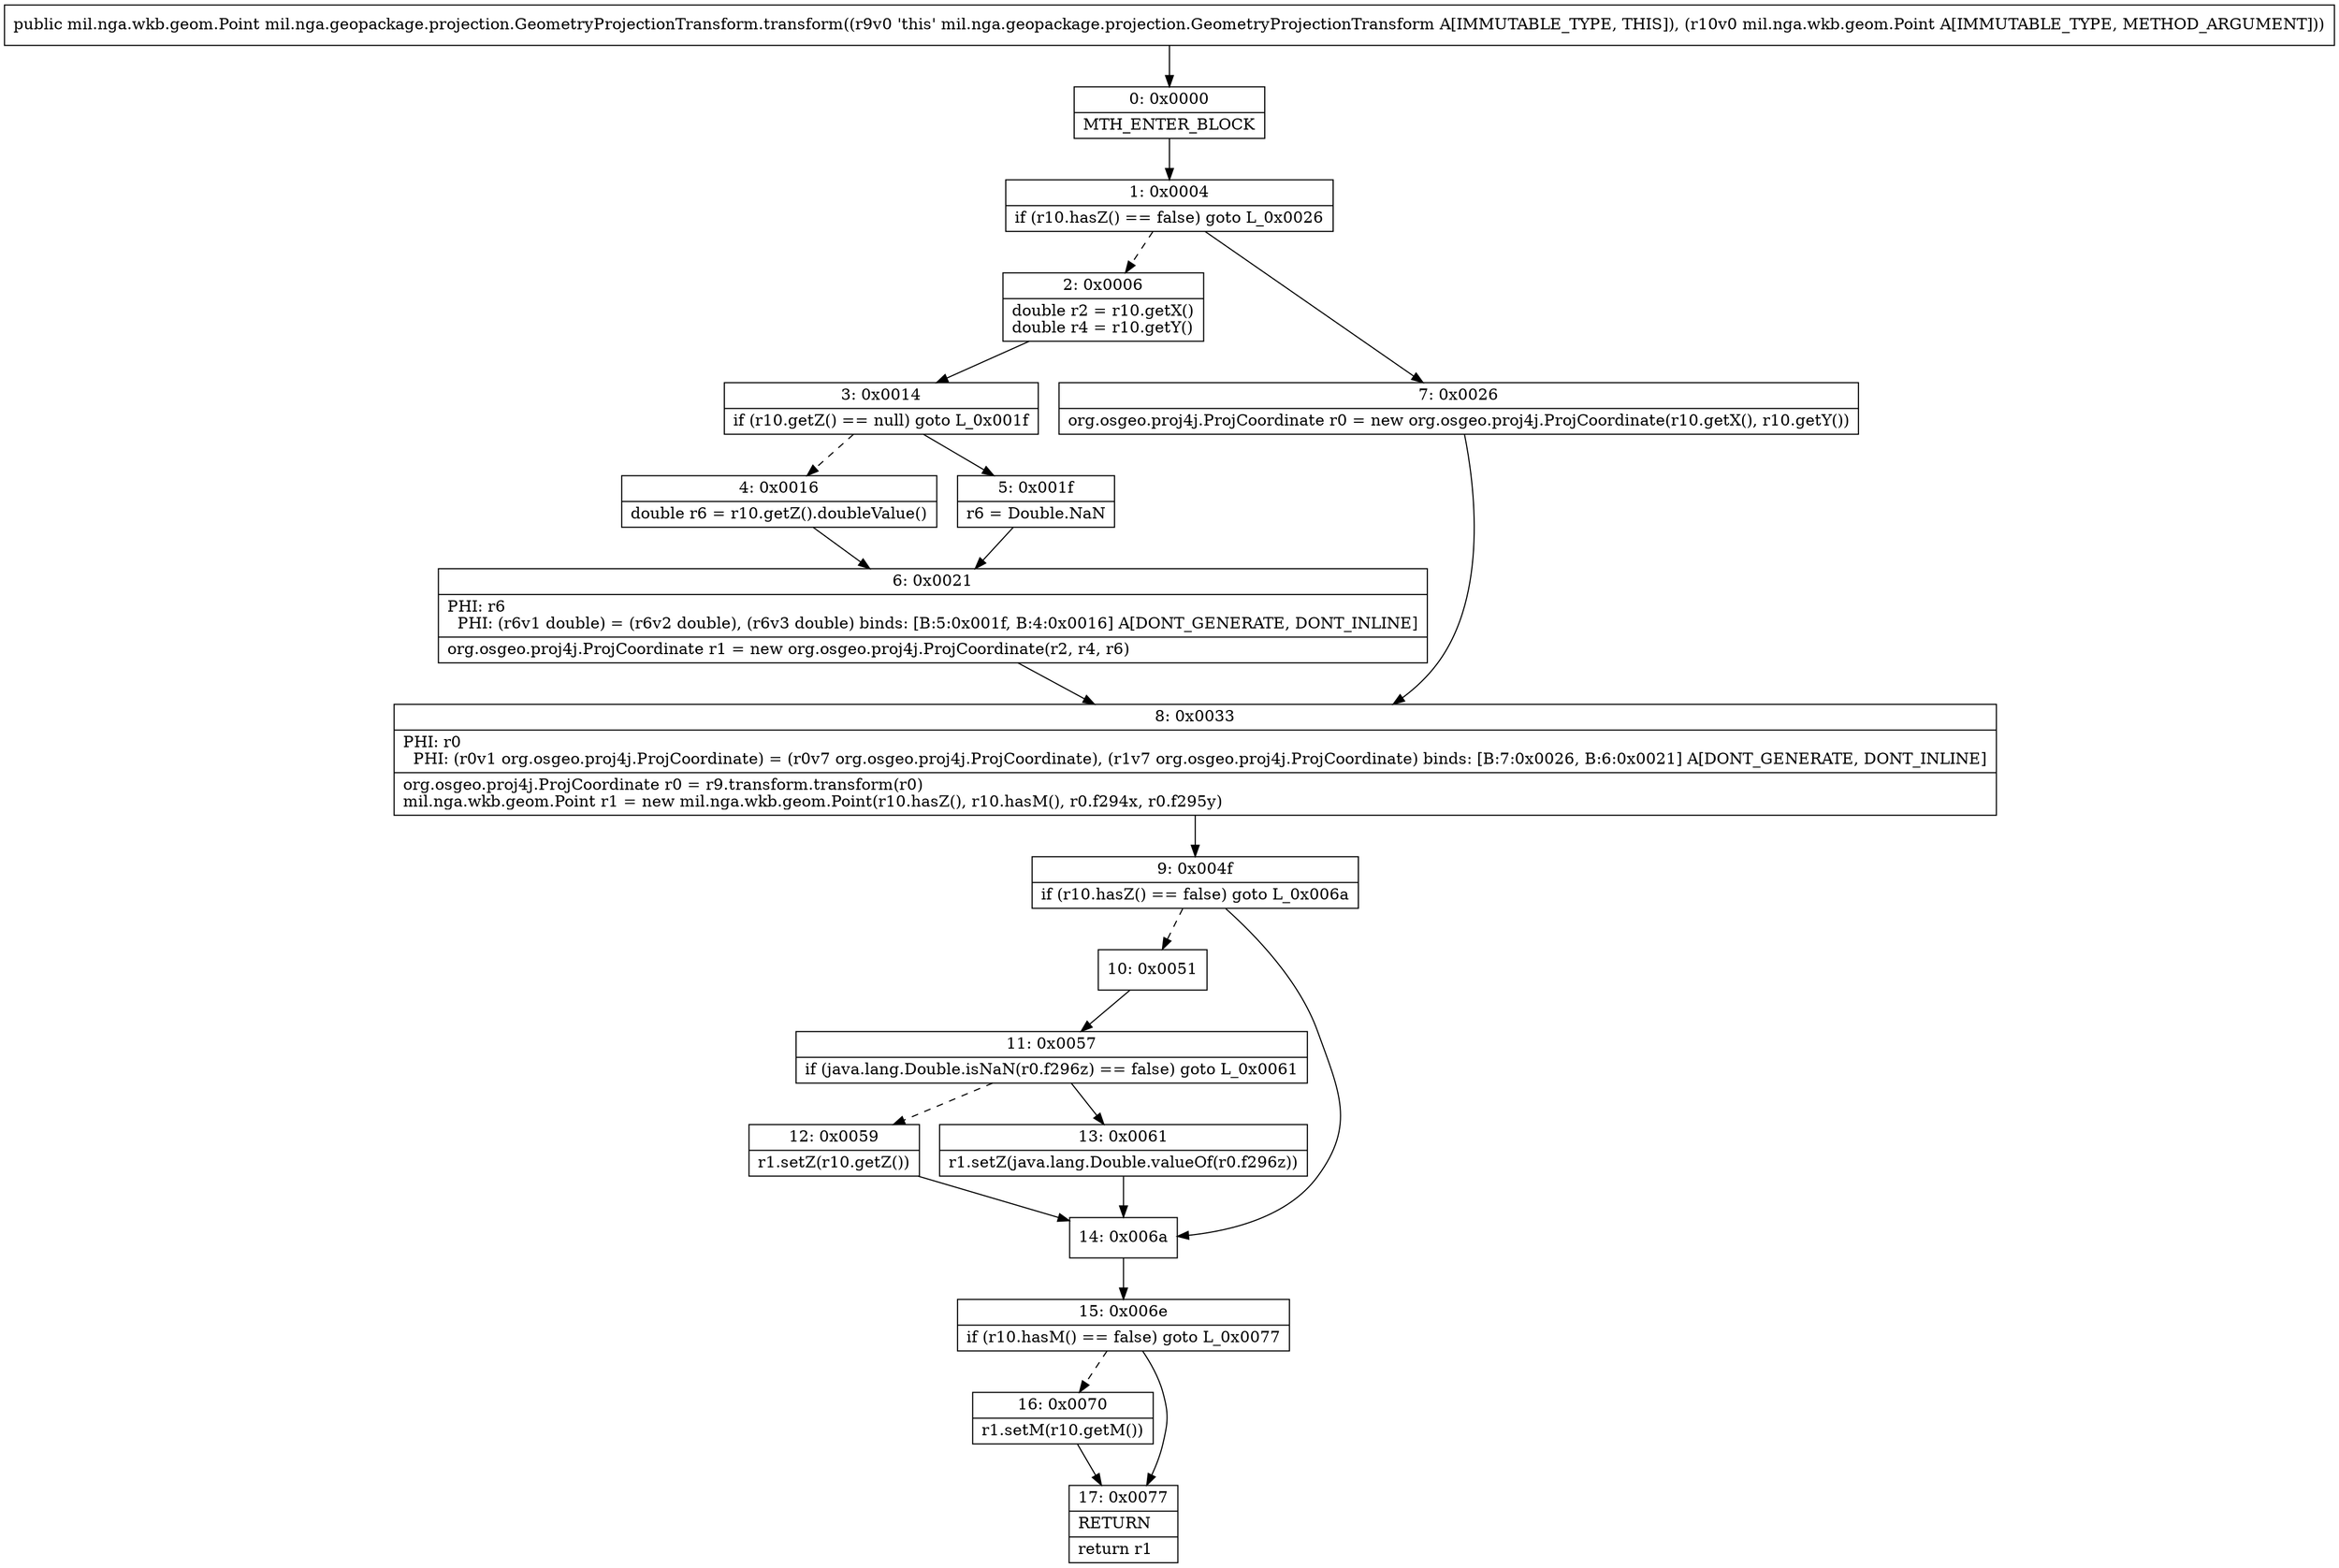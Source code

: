 digraph "CFG formil.nga.geopackage.projection.GeometryProjectionTransform.transform(Lmil\/nga\/wkb\/geom\/Point;)Lmil\/nga\/wkb\/geom\/Point;" {
Node_0 [shape=record,label="{0\:\ 0x0000|MTH_ENTER_BLOCK\l}"];
Node_1 [shape=record,label="{1\:\ 0x0004|if (r10.hasZ() == false) goto L_0x0026\l}"];
Node_2 [shape=record,label="{2\:\ 0x0006|double r2 = r10.getX()\ldouble r4 = r10.getY()\l}"];
Node_3 [shape=record,label="{3\:\ 0x0014|if (r10.getZ() == null) goto L_0x001f\l}"];
Node_4 [shape=record,label="{4\:\ 0x0016|double r6 = r10.getZ().doubleValue()\l}"];
Node_5 [shape=record,label="{5\:\ 0x001f|r6 = Double.NaN\l}"];
Node_6 [shape=record,label="{6\:\ 0x0021|PHI: r6 \l  PHI: (r6v1 double) = (r6v2 double), (r6v3 double) binds: [B:5:0x001f, B:4:0x0016] A[DONT_GENERATE, DONT_INLINE]\l|org.osgeo.proj4j.ProjCoordinate r1 = new org.osgeo.proj4j.ProjCoordinate(r2, r4, r6)\l}"];
Node_7 [shape=record,label="{7\:\ 0x0026|org.osgeo.proj4j.ProjCoordinate r0 = new org.osgeo.proj4j.ProjCoordinate(r10.getX(), r10.getY())\l}"];
Node_8 [shape=record,label="{8\:\ 0x0033|PHI: r0 \l  PHI: (r0v1 org.osgeo.proj4j.ProjCoordinate) = (r0v7 org.osgeo.proj4j.ProjCoordinate), (r1v7 org.osgeo.proj4j.ProjCoordinate) binds: [B:7:0x0026, B:6:0x0021] A[DONT_GENERATE, DONT_INLINE]\l|org.osgeo.proj4j.ProjCoordinate r0 = r9.transform.transform(r0)\lmil.nga.wkb.geom.Point r1 = new mil.nga.wkb.geom.Point(r10.hasZ(), r10.hasM(), r0.f294x, r0.f295y)\l}"];
Node_9 [shape=record,label="{9\:\ 0x004f|if (r10.hasZ() == false) goto L_0x006a\l}"];
Node_10 [shape=record,label="{10\:\ 0x0051}"];
Node_11 [shape=record,label="{11\:\ 0x0057|if (java.lang.Double.isNaN(r0.f296z) == false) goto L_0x0061\l}"];
Node_12 [shape=record,label="{12\:\ 0x0059|r1.setZ(r10.getZ())\l}"];
Node_13 [shape=record,label="{13\:\ 0x0061|r1.setZ(java.lang.Double.valueOf(r0.f296z))\l}"];
Node_14 [shape=record,label="{14\:\ 0x006a}"];
Node_15 [shape=record,label="{15\:\ 0x006e|if (r10.hasM() == false) goto L_0x0077\l}"];
Node_16 [shape=record,label="{16\:\ 0x0070|r1.setM(r10.getM())\l}"];
Node_17 [shape=record,label="{17\:\ 0x0077|RETURN\l|return r1\l}"];
MethodNode[shape=record,label="{public mil.nga.wkb.geom.Point mil.nga.geopackage.projection.GeometryProjectionTransform.transform((r9v0 'this' mil.nga.geopackage.projection.GeometryProjectionTransform A[IMMUTABLE_TYPE, THIS]), (r10v0 mil.nga.wkb.geom.Point A[IMMUTABLE_TYPE, METHOD_ARGUMENT])) }"];
MethodNode -> Node_0;
Node_0 -> Node_1;
Node_1 -> Node_2[style=dashed];
Node_1 -> Node_7;
Node_2 -> Node_3;
Node_3 -> Node_4[style=dashed];
Node_3 -> Node_5;
Node_4 -> Node_6;
Node_5 -> Node_6;
Node_6 -> Node_8;
Node_7 -> Node_8;
Node_8 -> Node_9;
Node_9 -> Node_10[style=dashed];
Node_9 -> Node_14;
Node_10 -> Node_11;
Node_11 -> Node_12[style=dashed];
Node_11 -> Node_13;
Node_12 -> Node_14;
Node_13 -> Node_14;
Node_14 -> Node_15;
Node_15 -> Node_16[style=dashed];
Node_15 -> Node_17;
Node_16 -> Node_17;
}

